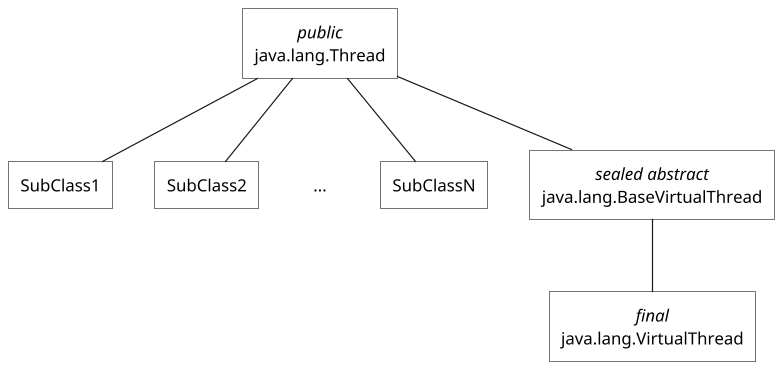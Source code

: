 @startuml

scale 1.2

<style>
    card {
        LineColor transparent
    }
}
</style>

skinparam {
    defaultTextAlignment center
    roundCorner 0
    CardBackgroundColor transparent
    RectangleBackgroundColor transparent
    RectangleFontName Source Sans Pro
    RectangleFontStyle normal
}

rectangle "<i>public</i>\njava.lang.Thread" as Thread
rectangle SubClass1
rectangle SubClass2
card "..." as SubClass3
rectangle SubClassN
rectangle "<i>sealed abstract</i>\njava.lang.BaseVirtualThread" as BaseVirtualThread
rectangle "<i>final</i>\njava.lang.VirtualThread" as VirtualThread

Thread -down- SubClass1
Thread -down- SubClass2
Thread -down[hidden]- SubClass3
Thread -down- SubClassN
Thread -down- BaseVirtualThread
BaseVirtualThread -down- VirtualThread

@enduml
